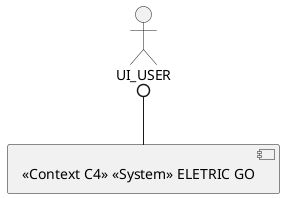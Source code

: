 @startuml Component Diagram 

[<<Context C4>> «System» ELETRIC GO]
' interface SSOAPI
' SSOAPI -[<<Context C4>> «System» ELETRIC GO]
actor  UI_USER
UI_USER 0-- [<<Context C4>> «System» ELETRIC GO]

